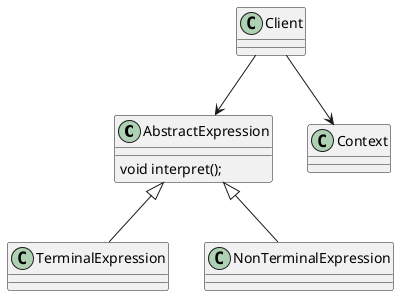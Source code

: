 @startuml

abstract class AbstractExpression
class Context
class Client
Client -->AbstractExpression
Client -->Context


AbstractExpression<|-- TerminalExpression
AbstractExpression<|-- NonTerminalExpression
class AbstractExpression{
  void interpret();
}

@enduml